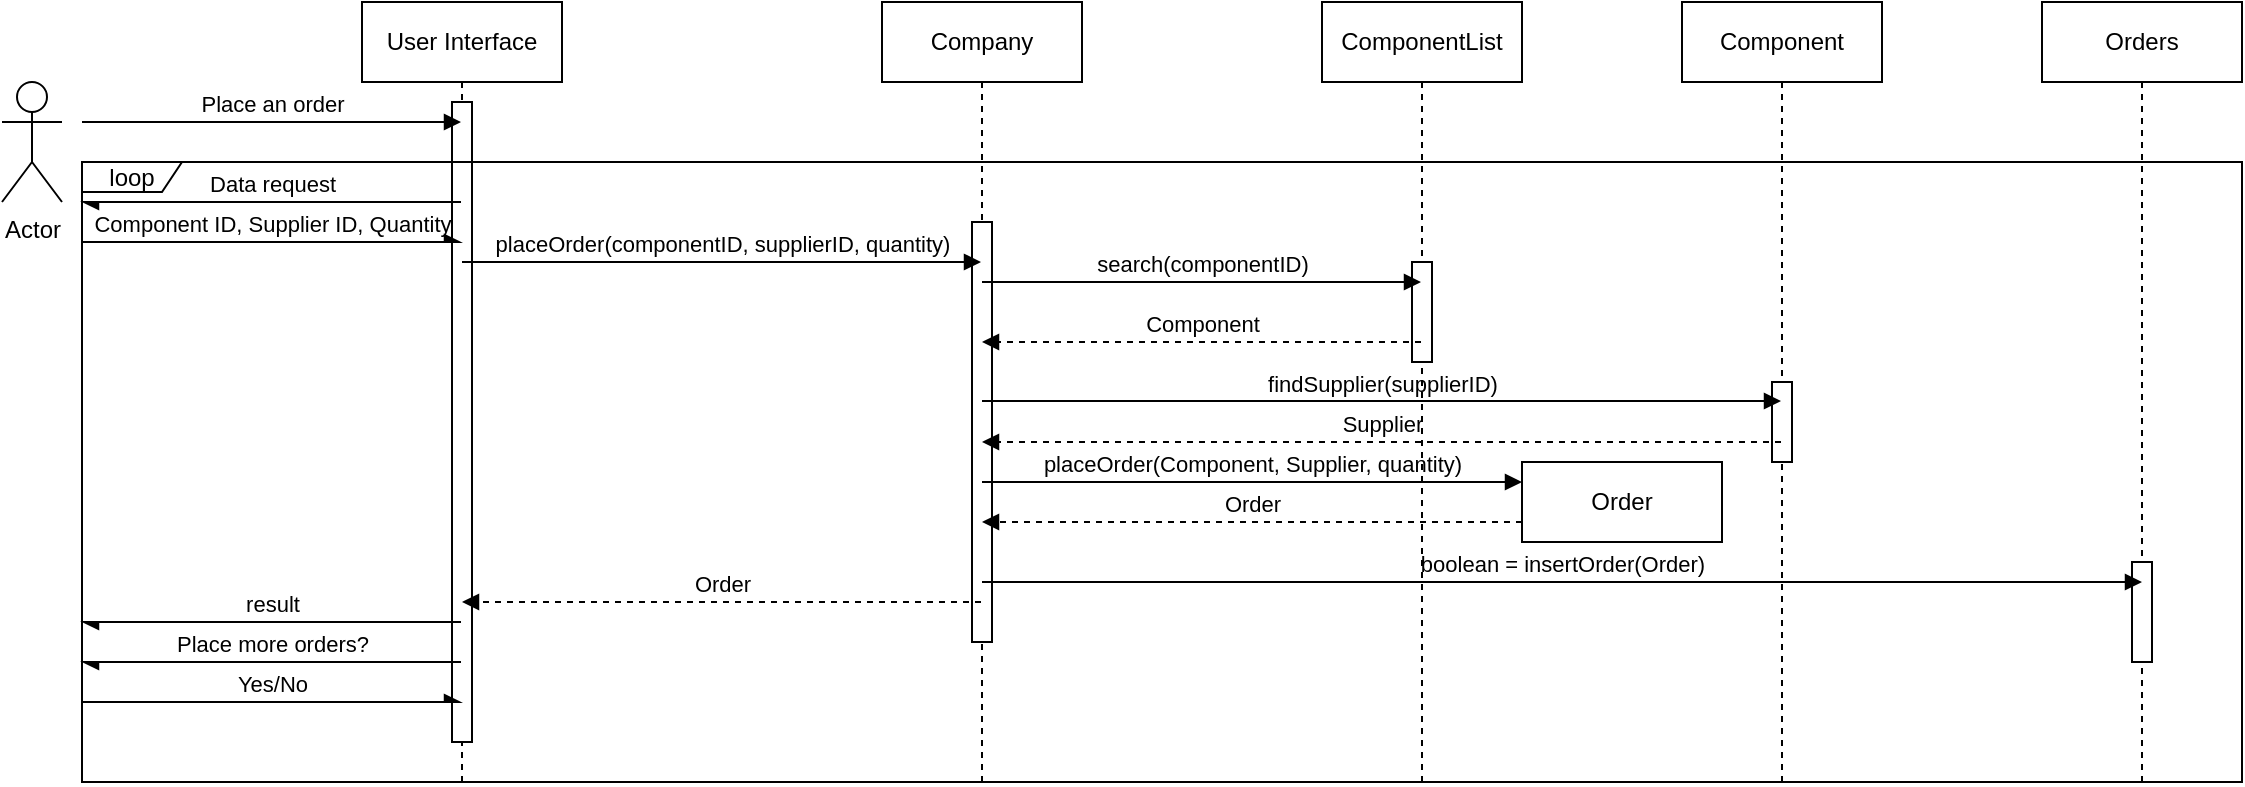 <mxfile version="13.8.1" type="device"><diagram id="kgpKYQtTHZ0yAKxKKP6v" name="Page-1"><mxGraphModel dx="1422" dy="813" grid="1" gridSize="10" guides="1" tooltips="1" connect="1" arrows="1" fold="1" page="1" pageScale="1" pageWidth="850" pageHeight="1100" math="0" shadow="0"><root><mxCell id="0"/><mxCell id="1" parent="0"/><mxCell id="9pVWaJBb1XtEpmVhE_sK-1" value="Actor" style="shape=umlActor;verticalLabelPosition=bottom;verticalAlign=top;html=1;fillColor=none;" vertex="1" parent="1"><mxGeometry y="120" width="30" height="60" as="geometry"/></mxCell><mxCell id="9pVWaJBb1XtEpmVhE_sK-2" value="User Interface" style="shape=umlLifeline;perimeter=lifelinePerimeter;whiteSpace=wrap;html=1;container=1;collapsible=0;recursiveResize=0;outlineConnect=0;fillColor=none;" vertex="1" parent="1"><mxGeometry x="180" y="80" width="100" height="50" as="geometry"/></mxCell><mxCell id="9pVWaJBb1XtEpmVhE_sK-7" value="" style="html=1;points=[];perimeter=orthogonalPerimeter;fillColor=none;" vertex="1" parent="9pVWaJBb1XtEpmVhE_sK-2"><mxGeometry x="45" y="50" width="10" height="320" as="geometry"/></mxCell><mxCell id="9pVWaJBb1XtEpmVhE_sK-3" value="Company" style="shape=umlLifeline;perimeter=lifelinePerimeter;whiteSpace=wrap;html=1;container=1;collapsible=0;recursiveResize=0;outlineConnect=0;fillColor=none;" vertex="1" parent="1"><mxGeometry x="440" y="80" width="100" height="110" as="geometry"/></mxCell><mxCell id="9pVWaJBb1XtEpmVhE_sK-12" value="" style="html=1;points=[];perimeter=orthogonalPerimeter;fillColor=none;" vertex="1" parent="9pVWaJBb1XtEpmVhE_sK-3"><mxGeometry x="45" y="110" width="10" height="210" as="geometry"/></mxCell><mxCell id="9pVWaJBb1XtEpmVhE_sK-4" value="ComponentList" style="shape=umlLifeline;perimeter=lifelinePerimeter;whiteSpace=wrap;html=1;container=1;collapsible=0;recursiveResize=0;outlineConnect=0;fillColor=none;" vertex="1" parent="1"><mxGeometry x="660" y="80" width="100" height="130" as="geometry"/></mxCell><mxCell id="9pVWaJBb1XtEpmVhE_sK-14" value="" style="html=1;points=[];perimeter=orthogonalPerimeter;fillColor=none;" vertex="1" parent="9pVWaJBb1XtEpmVhE_sK-4"><mxGeometry x="45" y="130" width="10" height="50" as="geometry"/></mxCell><mxCell id="9pVWaJBb1XtEpmVhE_sK-5" value="Component" style="shape=umlLifeline;perimeter=lifelinePerimeter;whiteSpace=wrap;html=1;container=1;collapsible=0;recursiveResize=0;outlineConnect=0;fillColor=none;" vertex="1" parent="1"><mxGeometry x="840" y="80" width="100" height="190" as="geometry"/></mxCell><mxCell id="9pVWaJBb1XtEpmVhE_sK-22" value="" style="html=1;points=[];perimeter=orthogonalPerimeter;fillColor=none;" vertex="1" parent="9pVWaJBb1XtEpmVhE_sK-5"><mxGeometry x="45" y="190" width="10" height="40" as="geometry"/></mxCell><mxCell id="9pVWaJBb1XtEpmVhE_sK-17" value="placeOrder(componentID, supplierID, quantity)" style="html=1;verticalAlign=bottom;endArrow=block;labelBackgroundColor=none;" edge="1" parent="1"><mxGeometry width="80" relative="1" as="geometry"><mxPoint x="230" y="210" as="sourcePoint"/><mxPoint x="489.5" y="210" as="targetPoint"/></mxGeometry></mxCell><mxCell id="9pVWaJBb1XtEpmVhE_sK-18" value="search(componentID)" style="html=1;verticalAlign=bottom;endArrow=block;labelBackgroundColor=none;" edge="1" parent="1"><mxGeometry width="80" relative="1" as="geometry"><mxPoint x="490" y="220" as="sourcePoint"/><mxPoint x="709.5" y="220" as="targetPoint"/></mxGeometry></mxCell><mxCell id="9pVWaJBb1XtEpmVhE_sK-19" value="Component" style="html=1;verticalAlign=bottom;endArrow=block;dashed=1;labelBackgroundColor=none;" edge="1" parent="1"><mxGeometry width="80" relative="1" as="geometry"><mxPoint x="709.5" y="250" as="sourcePoint"/><mxPoint x="490" y="250" as="targetPoint"/></mxGeometry></mxCell><mxCell id="9pVWaJBb1XtEpmVhE_sK-23" value="Supplier" style="html=1;verticalAlign=bottom;endArrow=block;dashed=1;labelBackgroundColor=none;" edge="1" parent="1"><mxGeometry width="80" relative="1" as="geometry"><mxPoint x="889.5" y="300" as="sourcePoint"/><mxPoint x="490" y="300" as="targetPoint"/></mxGeometry></mxCell><mxCell id="9pVWaJBb1XtEpmVhE_sK-24" value="Order" style="shape=umlLifeline;perimeter=lifelinePerimeter;whiteSpace=wrap;html=1;container=1;collapsible=0;recursiveResize=0;outlineConnect=0;fillColor=none;" vertex="1" parent="1"><mxGeometry x="760" y="310" width="100" height="40" as="geometry"/></mxCell><mxCell id="9pVWaJBb1XtEpmVhE_sK-26" value="placeOrder(Component, Supplier, quantity)" style="html=1;verticalAlign=bottom;endArrow=block;labelBackgroundColor=none;" edge="1" parent="1"><mxGeometry width="80" relative="1" as="geometry"><mxPoint x="490" y="320" as="sourcePoint"/><mxPoint x="760" y="320" as="targetPoint"/></mxGeometry></mxCell><mxCell id="9pVWaJBb1XtEpmVhE_sK-27" value="Order" style="html=1;verticalAlign=bottom;endArrow=block;dashed=1;labelBackgroundColor=none;" edge="1" parent="1"><mxGeometry width="80" relative="1" as="geometry"><mxPoint x="760" y="340" as="sourcePoint"/><mxPoint x="490" y="340" as="targetPoint"/></mxGeometry></mxCell><mxCell id="9pVWaJBb1XtEpmVhE_sK-28" value="Orders" style="shape=umlLifeline;perimeter=lifelinePerimeter;whiteSpace=wrap;html=1;container=1;collapsible=0;recursiveResize=0;outlineConnect=0;fillColor=none;" vertex="1" parent="1"><mxGeometry x="1020" y="80" width="100" height="280" as="geometry"/></mxCell><mxCell id="9pVWaJBb1XtEpmVhE_sK-29" value="" style="html=1;points=[];perimeter=orthogonalPerimeter;fillColor=none;" vertex="1" parent="1"><mxGeometry x="1065" y="360" width="10" height="50" as="geometry"/></mxCell><mxCell id="9pVWaJBb1XtEpmVhE_sK-30" value="boolean = insertOrder(Order)" style="html=1;verticalAlign=bottom;endArrow=block;labelBackgroundColor=none;" edge="1" parent="1"><mxGeometry width="80" relative="1" as="geometry"><mxPoint x="490" y="370" as="sourcePoint"/><mxPoint x="1070" y="370" as="targetPoint"/></mxGeometry></mxCell><mxCell id="9pVWaJBb1XtEpmVhE_sK-32" value="result" style="html=1;verticalAlign=bottom;endArrow=async;endFill=1;labelBackgroundColor=none;" edge="1" parent="1"><mxGeometry width="80" relative="1" as="geometry"><mxPoint x="229.5" y="390" as="sourcePoint"/><mxPoint x="40" y="390" as="targetPoint"/></mxGeometry></mxCell><mxCell id="9pVWaJBb1XtEpmVhE_sK-33" value="Place more orders?" style="html=1;verticalAlign=bottom;endArrow=async;endFill=1;labelBackgroundColor=none;" edge="1" parent="1"><mxGeometry width="80" relative="1" as="geometry"><mxPoint x="229.5" y="410" as="sourcePoint"/><mxPoint x="40" y="410" as="targetPoint"/></mxGeometry></mxCell><mxCell id="9pVWaJBb1XtEpmVhE_sK-34" value="Yes/No" style="html=1;verticalAlign=bottom;endArrow=async;endFill=1;labelBackgroundColor=none;" edge="1" parent="1"><mxGeometry width="80" relative="1" as="geometry"><mxPoint x="40" y="430" as="sourcePoint"/><mxPoint x="229.5" y="430" as="targetPoint"/></mxGeometry></mxCell><mxCell id="9pVWaJBb1XtEpmVhE_sK-35" value="loop" style="shape=umlFrame;whiteSpace=wrap;html=1;width=50;height=15;labelBackgroundColor=none;fillColor=none;" vertex="1" parent="1"><mxGeometry x="40" y="160" width="1080" height="310" as="geometry"/></mxCell><mxCell id="9pVWaJBb1XtEpmVhE_sK-36" value="Component ID, Supplier ID, Quantity" style="html=1;verticalAlign=bottom;endArrow=async;endFill=1;labelBackgroundColor=none;" edge="1" parent="1"><mxGeometry width="80" relative="1" as="geometry"><mxPoint x="40" y="200" as="sourcePoint"/><mxPoint x="229.5" y="200" as="targetPoint"/></mxGeometry></mxCell><mxCell id="9pVWaJBb1XtEpmVhE_sK-37" value="Data request" style="html=1;verticalAlign=bottom;endArrow=async;endFill=1;labelBackgroundColor=none;" edge="1" parent="1"><mxGeometry width="80" relative="1" as="geometry"><mxPoint x="229.5" y="180" as="sourcePoint"/><mxPoint x="40" y="180" as="targetPoint"/></mxGeometry></mxCell><mxCell id="9pVWaJBb1XtEpmVhE_sK-38" value="&lt;span style=&quot;&quot;&gt;Place an order&lt;/span&gt;" style="html=1;verticalAlign=bottom;endArrow=block;labelBackgroundColor=none;" edge="1" parent="1"><mxGeometry width="80" relative="1" as="geometry"><mxPoint x="40" y="140" as="sourcePoint"/><mxPoint x="229.5" y="140" as="targetPoint"/></mxGeometry></mxCell><mxCell id="9pVWaJBb1XtEpmVhE_sK-39" value="" style="endArrow=none;dashed=1;html=1;" edge="1" parent="1"><mxGeometry width="50" height="50" relative="1" as="geometry"><mxPoint x="230" y="470" as="sourcePoint"/><mxPoint x="230" y="450" as="targetPoint"/></mxGeometry></mxCell><mxCell id="9pVWaJBb1XtEpmVhE_sK-40" value="" style="endArrow=none;dashed=1;html=1;" edge="1" parent="1"><mxGeometry width="50" height="50" relative="1" as="geometry"><mxPoint x="490" y="470" as="sourcePoint"/><mxPoint x="490" y="400" as="targetPoint"/></mxGeometry></mxCell><mxCell id="9pVWaJBb1XtEpmVhE_sK-42" value="" style="endArrow=none;dashed=1;html=1;" edge="1" parent="1"><mxGeometry width="50" height="50" relative="1" as="geometry"><mxPoint x="710" y="470" as="sourcePoint"/><mxPoint x="710" y="260" as="targetPoint"/></mxGeometry></mxCell><mxCell id="9pVWaJBb1XtEpmVhE_sK-43" value="findSupplier(supplierID)" style="html=1;verticalAlign=bottom;endArrow=block;labelBackgroundColor=none;" edge="1" parent="1"><mxGeometry width="80" relative="1" as="geometry"><mxPoint x="490" y="279.5" as="sourcePoint"/><mxPoint x="889.5" y="279.5" as="targetPoint"/></mxGeometry></mxCell><mxCell id="9pVWaJBb1XtEpmVhE_sK-44" value="" style="endArrow=none;dashed=1;html=1;" edge="1" parent="1"><mxGeometry width="50" height="50" relative="1" as="geometry"><mxPoint x="890" y="470" as="sourcePoint"/><mxPoint x="890" y="310" as="targetPoint"/></mxGeometry></mxCell><mxCell id="9pVWaJBb1XtEpmVhE_sK-45" value="" style="endArrow=none;dashed=1;html=1;" edge="1" parent="1"><mxGeometry width="50" height="50" relative="1" as="geometry"><mxPoint x="1070" y="470" as="sourcePoint"/><mxPoint x="1070" y="410" as="targetPoint"/></mxGeometry></mxCell><mxCell id="9pVWaJBb1XtEpmVhE_sK-46" value="Order" style="html=1;verticalAlign=bottom;endArrow=block;labelBackgroundColor=none;dashed=1;" edge="1" parent="1"><mxGeometry width="80" relative="1" as="geometry"><mxPoint x="489.5" y="380" as="sourcePoint"/><mxPoint x="230" y="380" as="targetPoint"/></mxGeometry></mxCell></root></mxGraphModel></diagram></mxfile>